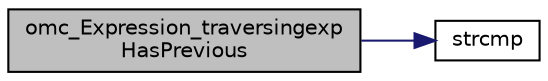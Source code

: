 digraph "omc_Expression_traversingexpHasPrevious"
{
  edge [fontname="Helvetica",fontsize="10",labelfontname="Helvetica",labelfontsize="10"];
  node [fontname="Helvetica",fontsize="10",shape=record];
  rankdir="LR";
  Node98663 [label="omc_Expression_traversingexp\lHasPrevious",height=0.2,width=0.4,color="black", fillcolor="grey75", style="filled", fontcolor="black"];
  Node98663 -> Node98664 [color="midnightblue",fontsize="10",style="solid",fontname="Helvetica"];
  Node98664 [label="strcmp",height=0.2,width=0.4,color="black", fillcolor="white", style="filled",URL="$db/d13/_c_vode_get_8m.html#ab022bbe018438998408fda94a327a547"];
}
